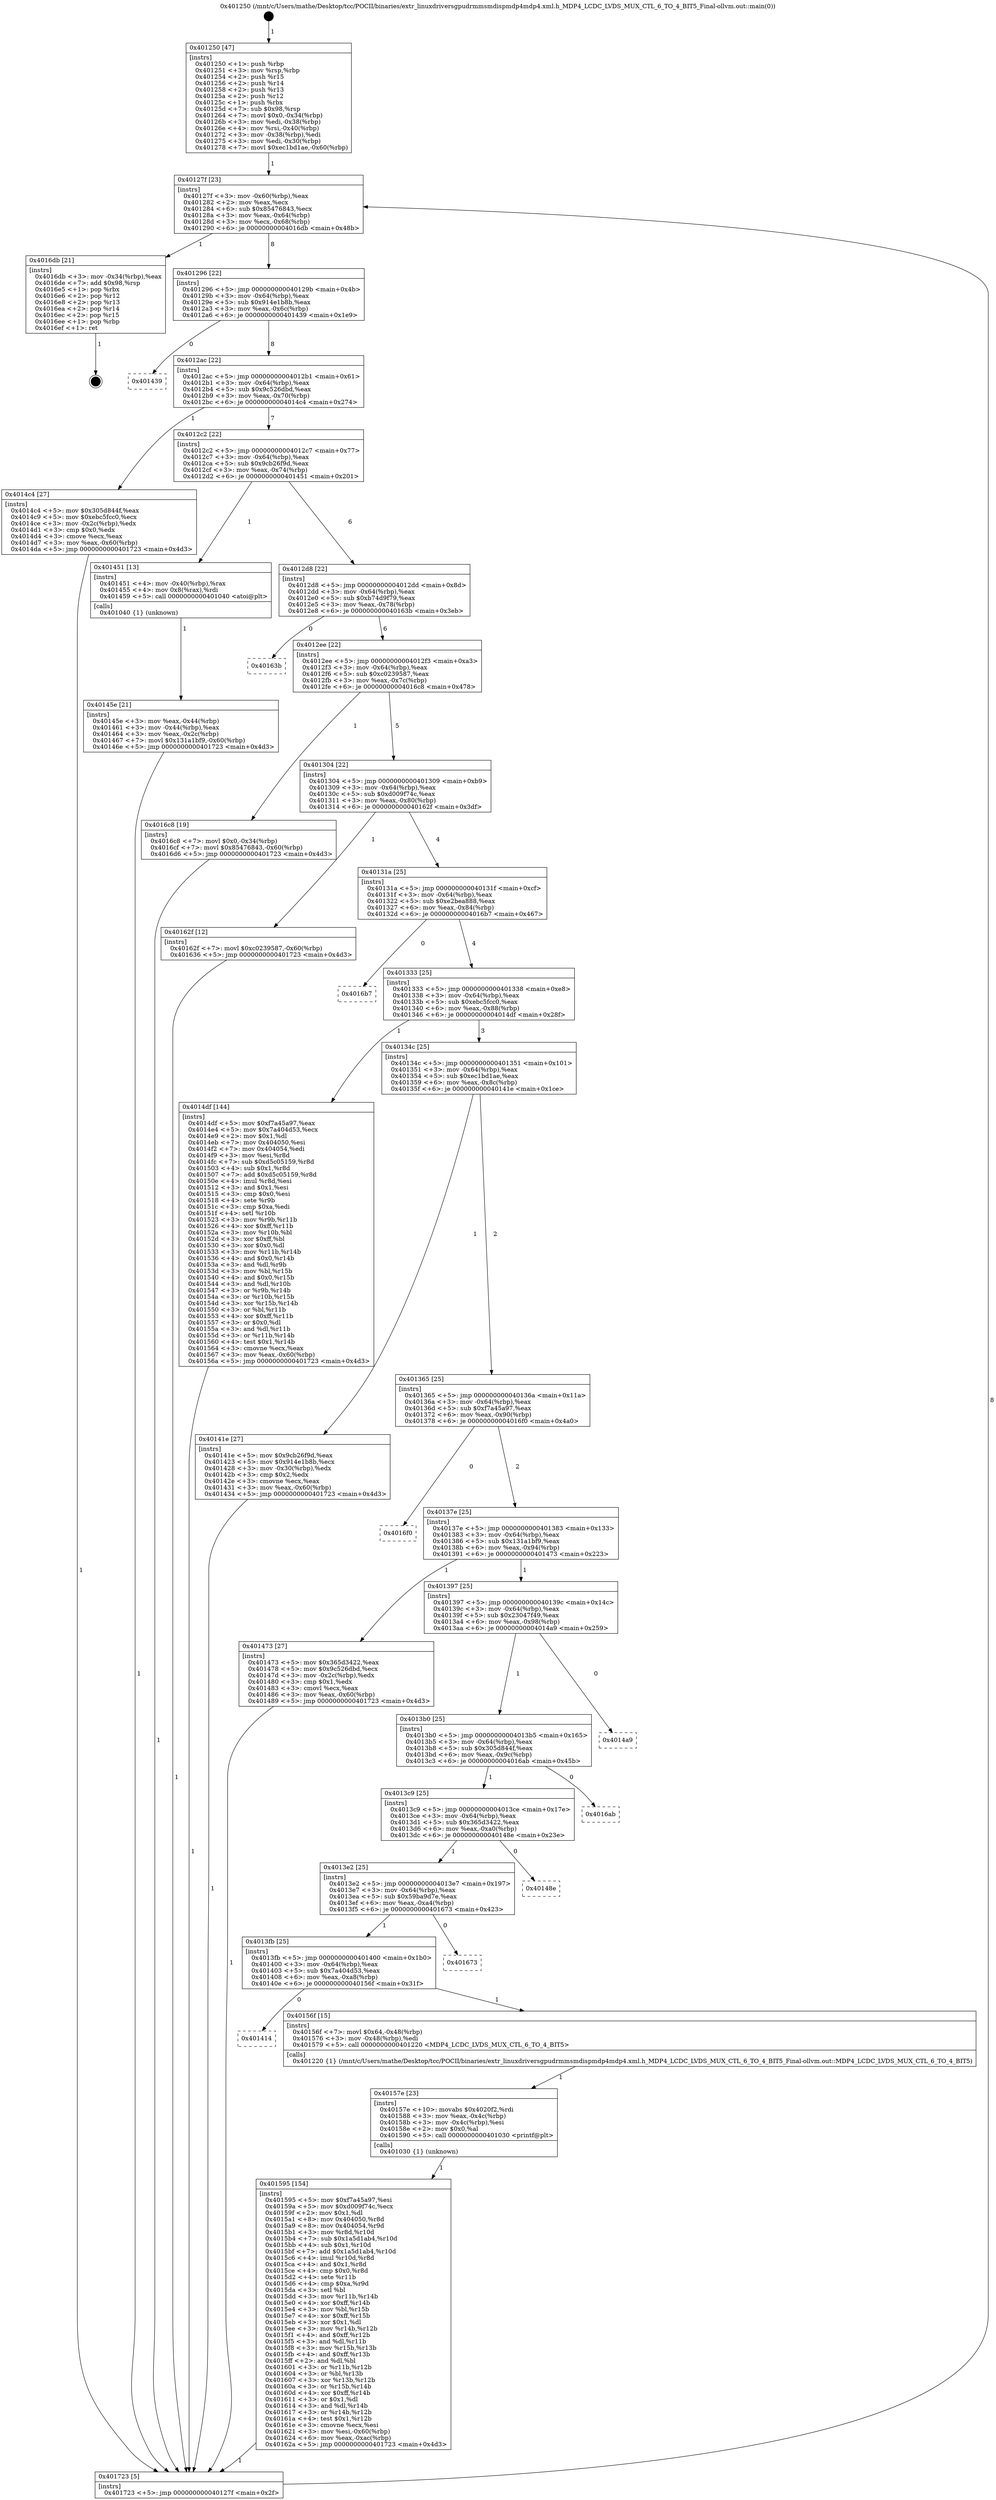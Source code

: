 digraph "0x401250" {
  label = "0x401250 (/mnt/c/Users/mathe/Desktop/tcc/POCII/binaries/extr_linuxdriversgpudrmmsmdispmdp4mdp4.xml.h_MDP4_LCDC_LVDS_MUX_CTL_6_TO_4_BIT5_Final-ollvm.out::main(0))"
  labelloc = "t"
  node[shape=record]

  Entry [label="",width=0.3,height=0.3,shape=circle,fillcolor=black,style=filled]
  "0x40127f" [label="{
     0x40127f [23]\l
     | [instrs]\l
     &nbsp;&nbsp;0x40127f \<+3\>: mov -0x60(%rbp),%eax\l
     &nbsp;&nbsp;0x401282 \<+2\>: mov %eax,%ecx\l
     &nbsp;&nbsp;0x401284 \<+6\>: sub $0x85476843,%ecx\l
     &nbsp;&nbsp;0x40128a \<+3\>: mov %eax,-0x64(%rbp)\l
     &nbsp;&nbsp;0x40128d \<+3\>: mov %ecx,-0x68(%rbp)\l
     &nbsp;&nbsp;0x401290 \<+6\>: je 00000000004016db \<main+0x48b\>\l
  }"]
  "0x4016db" [label="{
     0x4016db [21]\l
     | [instrs]\l
     &nbsp;&nbsp;0x4016db \<+3\>: mov -0x34(%rbp),%eax\l
     &nbsp;&nbsp;0x4016de \<+7\>: add $0x98,%rsp\l
     &nbsp;&nbsp;0x4016e5 \<+1\>: pop %rbx\l
     &nbsp;&nbsp;0x4016e6 \<+2\>: pop %r12\l
     &nbsp;&nbsp;0x4016e8 \<+2\>: pop %r13\l
     &nbsp;&nbsp;0x4016ea \<+2\>: pop %r14\l
     &nbsp;&nbsp;0x4016ec \<+2\>: pop %r15\l
     &nbsp;&nbsp;0x4016ee \<+1\>: pop %rbp\l
     &nbsp;&nbsp;0x4016ef \<+1\>: ret\l
  }"]
  "0x401296" [label="{
     0x401296 [22]\l
     | [instrs]\l
     &nbsp;&nbsp;0x401296 \<+5\>: jmp 000000000040129b \<main+0x4b\>\l
     &nbsp;&nbsp;0x40129b \<+3\>: mov -0x64(%rbp),%eax\l
     &nbsp;&nbsp;0x40129e \<+5\>: sub $0x914e1b8b,%eax\l
     &nbsp;&nbsp;0x4012a3 \<+3\>: mov %eax,-0x6c(%rbp)\l
     &nbsp;&nbsp;0x4012a6 \<+6\>: je 0000000000401439 \<main+0x1e9\>\l
  }"]
  Exit [label="",width=0.3,height=0.3,shape=circle,fillcolor=black,style=filled,peripheries=2]
  "0x401439" [label="{
     0x401439\l
  }", style=dashed]
  "0x4012ac" [label="{
     0x4012ac [22]\l
     | [instrs]\l
     &nbsp;&nbsp;0x4012ac \<+5\>: jmp 00000000004012b1 \<main+0x61\>\l
     &nbsp;&nbsp;0x4012b1 \<+3\>: mov -0x64(%rbp),%eax\l
     &nbsp;&nbsp;0x4012b4 \<+5\>: sub $0x9c526dbd,%eax\l
     &nbsp;&nbsp;0x4012b9 \<+3\>: mov %eax,-0x70(%rbp)\l
     &nbsp;&nbsp;0x4012bc \<+6\>: je 00000000004014c4 \<main+0x274\>\l
  }"]
  "0x401595" [label="{
     0x401595 [154]\l
     | [instrs]\l
     &nbsp;&nbsp;0x401595 \<+5\>: mov $0xf7a45a97,%esi\l
     &nbsp;&nbsp;0x40159a \<+5\>: mov $0xd009f74c,%ecx\l
     &nbsp;&nbsp;0x40159f \<+2\>: mov $0x1,%dl\l
     &nbsp;&nbsp;0x4015a1 \<+8\>: mov 0x404050,%r8d\l
     &nbsp;&nbsp;0x4015a9 \<+8\>: mov 0x404054,%r9d\l
     &nbsp;&nbsp;0x4015b1 \<+3\>: mov %r8d,%r10d\l
     &nbsp;&nbsp;0x4015b4 \<+7\>: sub $0x1a5d1ab4,%r10d\l
     &nbsp;&nbsp;0x4015bb \<+4\>: sub $0x1,%r10d\l
     &nbsp;&nbsp;0x4015bf \<+7\>: add $0x1a5d1ab4,%r10d\l
     &nbsp;&nbsp;0x4015c6 \<+4\>: imul %r10d,%r8d\l
     &nbsp;&nbsp;0x4015ca \<+4\>: and $0x1,%r8d\l
     &nbsp;&nbsp;0x4015ce \<+4\>: cmp $0x0,%r8d\l
     &nbsp;&nbsp;0x4015d2 \<+4\>: sete %r11b\l
     &nbsp;&nbsp;0x4015d6 \<+4\>: cmp $0xa,%r9d\l
     &nbsp;&nbsp;0x4015da \<+3\>: setl %bl\l
     &nbsp;&nbsp;0x4015dd \<+3\>: mov %r11b,%r14b\l
     &nbsp;&nbsp;0x4015e0 \<+4\>: xor $0xff,%r14b\l
     &nbsp;&nbsp;0x4015e4 \<+3\>: mov %bl,%r15b\l
     &nbsp;&nbsp;0x4015e7 \<+4\>: xor $0xff,%r15b\l
     &nbsp;&nbsp;0x4015eb \<+3\>: xor $0x1,%dl\l
     &nbsp;&nbsp;0x4015ee \<+3\>: mov %r14b,%r12b\l
     &nbsp;&nbsp;0x4015f1 \<+4\>: and $0xff,%r12b\l
     &nbsp;&nbsp;0x4015f5 \<+3\>: and %dl,%r11b\l
     &nbsp;&nbsp;0x4015f8 \<+3\>: mov %r15b,%r13b\l
     &nbsp;&nbsp;0x4015fb \<+4\>: and $0xff,%r13b\l
     &nbsp;&nbsp;0x4015ff \<+2\>: and %dl,%bl\l
     &nbsp;&nbsp;0x401601 \<+3\>: or %r11b,%r12b\l
     &nbsp;&nbsp;0x401604 \<+3\>: or %bl,%r13b\l
     &nbsp;&nbsp;0x401607 \<+3\>: xor %r13b,%r12b\l
     &nbsp;&nbsp;0x40160a \<+3\>: or %r15b,%r14b\l
     &nbsp;&nbsp;0x40160d \<+4\>: xor $0xff,%r14b\l
     &nbsp;&nbsp;0x401611 \<+3\>: or $0x1,%dl\l
     &nbsp;&nbsp;0x401614 \<+3\>: and %dl,%r14b\l
     &nbsp;&nbsp;0x401617 \<+3\>: or %r14b,%r12b\l
     &nbsp;&nbsp;0x40161a \<+4\>: test $0x1,%r12b\l
     &nbsp;&nbsp;0x40161e \<+3\>: cmovne %ecx,%esi\l
     &nbsp;&nbsp;0x401621 \<+3\>: mov %esi,-0x60(%rbp)\l
     &nbsp;&nbsp;0x401624 \<+6\>: mov %eax,-0xac(%rbp)\l
     &nbsp;&nbsp;0x40162a \<+5\>: jmp 0000000000401723 \<main+0x4d3\>\l
  }"]
  "0x4014c4" [label="{
     0x4014c4 [27]\l
     | [instrs]\l
     &nbsp;&nbsp;0x4014c4 \<+5\>: mov $0x305d844f,%eax\l
     &nbsp;&nbsp;0x4014c9 \<+5\>: mov $0xebc5fcc0,%ecx\l
     &nbsp;&nbsp;0x4014ce \<+3\>: mov -0x2c(%rbp),%edx\l
     &nbsp;&nbsp;0x4014d1 \<+3\>: cmp $0x0,%edx\l
     &nbsp;&nbsp;0x4014d4 \<+3\>: cmove %ecx,%eax\l
     &nbsp;&nbsp;0x4014d7 \<+3\>: mov %eax,-0x60(%rbp)\l
     &nbsp;&nbsp;0x4014da \<+5\>: jmp 0000000000401723 \<main+0x4d3\>\l
  }"]
  "0x4012c2" [label="{
     0x4012c2 [22]\l
     | [instrs]\l
     &nbsp;&nbsp;0x4012c2 \<+5\>: jmp 00000000004012c7 \<main+0x77\>\l
     &nbsp;&nbsp;0x4012c7 \<+3\>: mov -0x64(%rbp),%eax\l
     &nbsp;&nbsp;0x4012ca \<+5\>: sub $0x9cb26f9d,%eax\l
     &nbsp;&nbsp;0x4012cf \<+3\>: mov %eax,-0x74(%rbp)\l
     &nbsp;&nbsp;0x4012d2 \<+6\>: je 0000000000401451 \<main+0x201\>\l
  }"]
  "0x40157e" [label="{
     0x40157e [23]\l
     | [instrs]\l
     &nbsp;&nbsp;0x40157e \<+10\>: movabs $0x4020f2,%rdi\l
     &nbsp;&nbsp;0x401588 \<+3\>: mov %eax,-0x4c(%rbp)\l
     &nbsp;&nbsp;0x40158b \<+3\>: mov -0x4c(%rbp),%esi\l
     &nbsp;&nbsp;0x40158e \<+2\>: mov $0x0,%al\l
     &nbsp;&nbsp;0x401590 \<+5\>: call 0000000000401030 \<printf@plt\>\l
     | [calls]\l
     &nbsp;&nbsp;0x401030 \{1\} (unknown)\l
  }"]
  "0x401451" [label="{
     0x401451 [13]\l
     | [instrs]\l
     &nbsp;&nbsp;0x401451 \<+4\>: mov -0x40(%rbp),%rax\l
     &nbsp;&nbsp;0x401455 \<+4\>: mov 0x8(%rax),%rdi\l
     &nbsp;&nbsp;0x401459 \<+5\>: call 0000000000401040 \<atoi@plt\>\l
     | [calls]\l
     &nbsp;&nbsp;0x401040 \{1\} (unknown)\l
  }"]
  "0x4012d8" [label="{
     0x4012d8 [22]\l
     | [instrs]\l
     &nbsp;&nbsp;0x4012d8 \<+5\>: jmp 00000000004012dd \<main+0x8d\>\l
     &nbsp;&nbsp;0x4012dd \<+3\>: mov -0x64(%rbp),%eax\l
     &nbsp;&nbsp;0x4012e0 \<+5\>: sub $0xb74d9f79,%eax\l
     &nbsp;&nbsp;0x4012e5 \<+3\>: mov %eax,-0x78(%rbp)\l
     &nbsp;&nbsp;0x4012e8 \<+6\>: je 000000000040163b \<main+0x3eb\>\l
  }"]
  "0x401414" [label="{
     0x401414\l
  }", style=dashed]
  "0x40163b" [label="{
     0x40163b\l
  }", style=dashed]
  "0x4012ee" [label="{
     0x4012ee [22]\l
     | [instrs]\l
     &nbsp;&nbsp;0x4012ee \<+5\>: jmp 00000000004012f3 \<main+0xa3\>\l
     &nbsp;&nbsp;0x4012f3 \<+3\>: mov -0x64(%rbp),%eax\l
     &nbsp;&nbsp;0x4012f6 \<+5\>: sub $0xc0239587,%eax\l
     &nbsp;&nbsp;0x4012fb \<+3\>: mov %eax,-0x7c(%rbp)\l
     &nbsp;&nbsp;0x4012fe \<+6\>: je 00000000004016c8 \<main+0x478\>\l
  }"]
  "0x40156f" [label="{
     0x40156f [15]\l
     | [instrs]\l
     &nbsp;&nbsp;0x40156f \<+7\>: movl $0x64,-0x48(%rbp)\l
     &nbsp;&nbsp;0x401576 \<+3\>: mov -0x48(%rbp),%edi\l
     &nbsp;&nbsp;0x401579 \<+5\>: call 0000000000401220 \<MDP4_LCDC_LVDS_MUX_CTL_6_TO_4_BIT5\>\l
     | [calls]\l
     &nbsp;&nbsp;0x401220 \{1\} (/mnt/c/Users/mathe/Desktop/tcc/POCII/binaries/extr_linuxdriversgpudrmmsmdispmdp4mdp4.xml.h_MDP4_LCDC_LVDS_MUX_CTL_6_TO_4_BIT5_Final-ollvm.out::MDP4_LCDC_LVDS_MUX_CTL_6_TO_4_BIT5)\l
  }"]
  "0x4016c8" [label="{
     0x4016c8 [19]\l
     | [instrs]\l
     &nbsp;&nbsp;0x4016c8 \<+7\>: movl $0x0,-0x34(%rbp)\l
     &nbsp;&nbsp;0x4016cf \<+7\>: movl $0x85476843,-0x60(%rbp)\l
     &nbsp;&nbsp;0x4016d6 \<+5\>: jmp 0000000000401723 \<main+0x4d3\>\l
  }"]
  "0x401304" [label="{
     0x401304 [22]\l
     | [instrs]\l
     &nbsp;&nbsp;0x401304 \<+5\>: jmp 0000000000401309 \<main+0xb9\>\l
     &nbsp;&nbsp;0x401309 \<+3\>: mov -0x64(%rbp),%eax\l
     &nbsp;&nbsp;0x40130c \<+5\>: sub $0xd009f74c,%eax\l
     &nbsp;&nbsp;0x401311 \<+3\>: mov %eax,-0x80(%rbp)\l
     &nbsp;&nbsp;0x401314 \<+6\>: je 000000000040162f \<main+0x3df\>\l
  }"]
  "0x4013fb" [label="{
     0x4013fb [25]\l
     | [instrs]\l
     &nbsp;&nbsp;0x4013fb \<+5\>: jmp 0000000000401400 \<main+0x1b0\>\l
     &nbsp;&nbsp;0x401400 \<+3\>: mov -0x64(%rbp),%eax\l
     &nbsp;&nbsp;0x401403 \<+5\>: sub $0x7a404d53,%eax\l
     &nbsp;&nbsp;0x401408 \<+6\>: mov %eax,-0xa8(%rbp)\l
     &nbsp;&nbsp;0x40140e \<+6\>: je 000000000040156f \<main+0x31f\>\l
  }"]
  "0x40162f" [label="{
     0x40162f [12]\l
     | [instrs]\l
     &nbsp;&nbsp;0x40162f \<+7\>: movl $0xc0239587,-0x60(%rbp)\l
     &nbsp;&nbsp;0x401636 \<+5\>: jmp 0000000000401723 \<main+0x4d3\>\l
  }"]
  "0x40131a" [label="{
     0x40131a [25]\l
     | [instrs]\l
     &nbsp;&nbsp;0x40131a \<+5\>: jmp 000000000040131f \<main+0xcf\>\l
     &nbsp;&nbsp;0x40131f \<+3\>: mov -0x64(%rbp),%eax\l
     &nbsp;&nbsp;0x401322 \<+5\>: sub $0xe2bea888,%eax\l
     &nbsp;&nbsp;0x401327 \<+6\>: mov %eax,-0x84(%rbp)\l
     &nbsp;&nbsp;0x40132d \<+6\>: je 00000000004016b7 \<main+0x467\>\l
  }"]
  "0x401673" [label="{
     0x401673\l
  }", style=dashed]
  "0x4016b7" [label="{
     0x4016b7\l
  }", style=dashed]
  "0x401333" [label="{
     0x401333 [25]\l
     | [instrs]\l
     &nbsp;&nbsp;0x401333 \<+5\>: jmp 0000000000401338 \<main+0xe8\>\l
     &nbsp;&nbsp;0x401338 \<+3\>: mov -0x64(%rbp),%eax\l
     &nbsp;&nbsp;0x40133b \<+5\>: sub $0xebc5fcc0,%eax\l
     &nbsp;&nbsp;0x401340 \<+6\>: mov %eax,-0x88(%rbp)\l
     &nbsp;&nbsp;0x401346 \<+6\>: je 00000000004014df \<main+0x28f\>\l
  }"]
  "0x4013e2" [label="{
     0x4013e2 [25]\l
     | [instrs]\l
     &nbsp;&nbsp;0x4013e2 \<+5\>: jmp 00000000004013e7 \<main+0x197\>\l
     &nbsp;&nbsp;0x4013e7 \<+3\>: mov -0x64(%rbp),%eax\l
     &nbsp;&nbsp;0x4013ea \<+5\>: sub $0x59ba9d7e,%eax\l
     &nbsp;&nbsp;0x4013ef \<+6\>: mov %eax,-0xa4(%rbp)\l
     &nbsp;&nbsp;0x4013f5 \<+6\>: je 0000000000401673 \<main+0x423\>\l
  }"]
  "0x4014df" [label="{
     0x4014df [144]\l
     | [instrs]\l
     &nbsp;&nbsp;0x4014df \<+5\>: mov $0xf7a45a97,%eax\l
     &nbsp;&nbsp;0x4014e4 \<+5\>: mov $0x7a404d53,%ecx\l
     &nbsp;&nbsp;0x4014e9 \<+2\>: mov $0x1,%dl\l
     &nbsp;&nbsp;0x4014eb \<+7\>: mov 0x404050,%esi\l
     &nbsp;&nbsp;0x4014f2 \<+7\>: mov 0x404054,%edi\l
     &nbsp;&nbsp;0x4014f9 \<+3\>: mov %esi,%r8d\l
     &nbsp;&nbsp;0x4014fc \<+7\>: sub $0xd5c05159,%r8d\l
     &nbsp;&nbsp;0x401503 \<+4\>: sub $0x1,%r8d\l
     &nbsp;&nbsp;0x401507 \<+7\>: add $0xd5c05159,%r8d\l
     &nbsp;&nbsp;0x40150e \<+4\>: imul %r8d,%esi\l
     &nbsp;&nbsp;0x401512 \<+3\>: and $0x1,%esi\l
     &nbsp;&nbsp;0x401515 \<+3\>: cmp $0x0,%esi\l
     &nbsp;&nbsp;0x401518 \<+4\>: sete %r9b\l
     &nbsp;&nbsp;0x40151c \<+3\>: cmp $0xa,%edi\l
     &nbsp;&nbsp;0x40151f \<+4\>: setl %r10b\l
     &nbsp;&nbsp;0x401523 \<+3\>: mov %r9b,%r11b\l
     &nbsp;&nbsp;0x401526 \<+4\>: xor $0xff,%r11b\l
     &nbsp;&nbsp;0x40152a \<+3\>: mov %r10b,%bl\l
     &nbsp;&nbsp;0x40152d \<+3\>: xor $0xff,%bl\l
     &nbsp;&nbsp;0x401530 \<+3\>: xor $0x0,%dl\l
     &nbsp;&nbsp;0x401533 \<+3\>: mov %r11b,%r14b\l
     &nbsp;&nbsp;0x401536 \<+4\>: and $0x0,%r14b\l
     &nbsp;&nbsp;0x40153a \<+3\>: and %dl,%r9b\l
     &nbsp;&nbsp;0x40153d \<+3\>: mov %bl,%r15b\l
     &nbsp;&nbsp;0x401540 \<+4\>: and $0x0,%r15b\l
     &nbsp;&nbsp;0x401544 \<+3\>: and %dl,%r10b\l
     &nbsp;&nbsp;0x401547 \<+3\>: or %r9b,%r14b\l
     &nbsp;&nbsp;0x40154a \<+3\>: or %r10b,%r15b\l
     &nbsp;&nbsp;0x40154d \<+3\>: xor %r15b,%r14b\l
     &nbsp;&nbsp;0x401550 \<+3\>: or %bl,%r11b\l
     &nbsp;&nbsp;0x401553 \<+4\>: xor $0xff,%r11b\l
     &nbsp;&nbsp;0x401557 \<+3\>: or $0x0,%dl\l
     &nbsp;&nbsp;0x40155a \<+3\>: and %dl,%r11b\l
     &nbsp;&nbsp;0x40155d \<+3\>: or %r11b,%r14b\l
     &nbsp;&nbsp;0x401560 \<+4\>: test $0x1,%r14b\l
     &nbsp;&nbsp;0x401564 \<+3\>: cmovne %ecx,%eax\l
     &nbsp;&nbsp;0x401567 \<+3\>: mov %eax,-0x60(%rbp)\l
     &nbsp;&nbsp;0x40156a \<+5\>: jmp 0000000000401723 \<main+0x4d3\>\l
  }"]
  "0x40134c" [label="{
     0x40134c [25]\l
     | [instrs]\l
     &nbsp;&nbsp;0x40134c \<+5\>: jmp 0000000000401351 \<main+0x101\>\l
     &nbsp;&nbsp;0x401351 \<+3\>: mov -0x64(%rbp),%eax\l
     &nbsp;&nbsp;0x401354 \<+5\>: sub $0xec1bd1ae,%eax\l
     &nbsp;&nbsp;0x401359 \<+6\>: mov %eax,-0x8c(%rbp)\l
     &nbsp;&nbsp;0x40135f \<+6\>: je 000000000040141e \<main+0x1ce\>\l
  }"]
  "0x40148e" [label="{
     0x40148e\l
  }", style=dashed]
  "0x40141e" [label="{
     0x40141e [27]\l
     | [instrs]\l
     &nbsp;&nbsp;0x40141e \<+5\>: mov $0x9cb26f9d,%eax\l
     &nbsp;&nbsp;0x401423 \<+5\>: mov $0x914e1b8b,%ecx\l
     &nbsp;&nbsp;0x401428 \<+3\>: mov -0x30(%rbp),%edx\l
     &nbsp;&nbsp;0x40142b \<+3\>: cmp $0x2,%edx\l
     &nbsp;&nbsp;0x40142e \<+3\>: cmovne %ecx,%eax\l
     &nbsp;&nbsp;0x401431 \<+3\>: mov %eax,-0x60(%rbp)\l
     &nbsp;&nbsp;0x401434 \<+5\>: jmp 0000000000401723 \<main+0x4d3\>\l
  }"]
  "0x401365" [label="{
     0x401365 [25]\l
     | [instrs]\l
     &nbsp;&nbsp;0x401365 \<+5\>: jmp 000000000040136a \<main+0x11a\>\l
     &nbsp;&nbsp;0x40136a \<+3\>: mov -0x64(%rbp),%eax\l
     &nbsp;&nbsp;0x40136d \<+5\>: sub $0xf7a45a97,%eax\l
     &nbsp;&nbsp;0x401372 \<+6\>: mov %eax,-0x90(%rbp)\l
     &nbsp;&nbsp;0x401378 \<+6\>: je 00000000004016f0 \<main+0x4a0\>\l
  }"]
  "0x401723" [label="{
     0x401723 [5]\l
     | [instrs]\l
     &nbsp;&nbsp;0x401723 \<+5\>: jmp 000000000040127f \<main+0x2f\>\l
  }"]
  "0x401250" [label="{
     0x401250 [47]\l
     | [instrs]\l
     &nbsp;&nbsp;0x401250 \<+1\>: push %rbp\l
     &nbsp;&nbsp;0x401251 \<+3\>: mov %rsp,%rbp\l
     &nbsp;&nbsp;0x401254 \<+2\>: push %r15\l
     &nbsp;&nbsp;0x401256 \<+2\>: push %r14\l
     &nbsp;&nbsp;0x401258 \<+2\>: push %r13\l
     &nbsp;&nbsp;0x40125a \<+2\>: push %r12\l
     &nbsp;&nbsp;0x40125c \<+1\>: push %rbx\l
     &nbsp;&nbsp;0x40125d \<+7\>: sub $0x98,%rsp\l
     &nbsp;&nbsp;0x401264 \<+7\>: movl $0x0,-0x34(%rbp)\l
     &nbsp;&nbsp;0x40126b \<+3\>: mov %edi,-0x38(%rbp)\l
     &nbsp;&nbsp;0x40126e \<+4\>: mov %rsi,-0x40(%rbp)\l
     &nbsp;&nbsp;0x401272 \<+3\>: mov -0x38(%rbp),%edi\l
     &nbsp;&nbsp;0x401275 \<+3\>: mov %edi,-0x30(%rbp)\l
     &nbsp;&nbsp;0x401278 \<+7\>: movl $0xec1bd1ae,-0x60(%rbp)\l
  }"]
  "0x40145e" [label="{
     0x40145e [21]\l
     | [instrs]\l
     &nbsp;&nbsp;0x40145e \<+3\>: mov %eax,-0x44(%rbp)\l
     &nbsp;&nbsp;0x401461 \<+3\>: mov -0x44(%rbp),%eax\l
     &nbsp;&nbsp;0x401464 \<+3\>: mov %eax,-0x2c(%rbp)\l
     &nbsp;&nbsp;0x401467 \<+7\>: movl $0x131a1bf9,-0x60(%rbp)\l
     &nbsp;&nbsp;0x40146e \<+5\>: jmp 0000000000401723 \<main+0x4d3\>\l
  }"]
  "0x4013c9" [label="{
     0x4013c9 [25]\l
     | [instrs]\l
     &nbsp;&nbsp;0x4013c9 \<+5\>: jmp 00000000004013ce \<main+0x17e\>\l
     &nbsp;&nbsp;0x4013ce \<+3\>: mov -0x64(%rbp),%eax\l
     &nbsp;&nbsp;0x4013d1 \<+5\>: sub $0x365d3422,%eax\l
     &nbsp;&nbsp;0x4013d6 \<+6\>: mov %eax,-0xa0(%rbp)\l
     &nbsp;&nbsp;0x4013dc \<+6\>: je 000000000040148e \<main+0x23e\>\l
  }"]
  "0x4016f0" [label="{
     0x4016f0\l
  }", style=dashed]
  "0x40137e" [label="{
     0x40137e [25]\l
     | [instrs]\l
     &nbsp;&nbsp;0x40137e \<+5\>: jmp 0000000000401383 \<main+0x133\>\l
     &nbsp;&nbsp;0x401383 \<+3\>: mov -0x64(%rbp),%eax\l
     &nbsp;&nbsp;0x401386 \<+5\>: sub $0x131a1bf9,%eax\l
     &nbsp;&nbsp;0x40138b \<+6\>: mov %eax,-0x94(%rbp)\l
     &nbsp;&nbsp;0x401391 \<+6\>: je 0000000000401473 \<main+0x223\>\l
  }"]
  "0x4016ab" [label="{
     0x4016ab\l
  }", style=dashed]
  "0x401473" [label="{
     0x401473 [27]\l
     | [instrs]\l
     &nbsp;&nbsp;0x401473 \<+5\>: mov $0x365d3422,%eax\l
     &nbsp;&nbsp;0x401478 \<+5\>: mov $0x9c526dbd,%ecx\l
     &nbsp;&nbsp;0x40147d \<+3\>: mov -0x2c(%rbp),%edx\l
     &nbsp;&nbsp;0x401480 \<+3\>: cmp $0x1,%edx\l
     &nbsp;&nbsp;0x401483 \<+3\>: cmovl %ecx,%eax\l
     &nbsp;&nbsp;0x401486 \<+3\>: mov %eax,-0x60(%rbp)\l
     &nbsp;&nbsp;0x401489 \<+5\>: jmp 0000000000401723 \<main+0x4d3\>\l
  }"]
  "0x401397" [label="{
     0x401397 [25]\l
     | [instrs]\l
     &nbsp;&nbsp;0x401397 \<+5\>: jmp 000000000040139c \<main+0x14c\>\l
     &nbsp;&nbsp;0x40139c \<+3\>: mov -0x64(%rbp),%eax\l
     &nbsp;&nbsp;0x40139f \<+5\>: sub $0x23047f49,%eax\l
     &nbsp;&nbsp;0x4013a4 \<+6\>: mov %eax,-0x98(%rbp)\l
     &nbsp;&nbsp;0x4013aa \<+6\>: je 00000000004014a9 \<main+0x259\>\l
  }"]
  "0x4013b0" [label="{
     0x4013b0 [25]\l
     | [instrs]\l
     &nbsp;&nbsp;0x4013b0 \<+5\>: jmp 00000000004013b5 \<main+0x165\>\l
     &nbsp;&nbsp;0x4013b5 \<+3\>: mov -0x64(%rbp),%eax\l
     &nbsp;&nbsp;0x4013b8 \<+5\>: sub $0x305d844f,%eax\l
     &nbsp;&nbsp;0x4013bd \<+6\>: mov %eax,-0x9c(%rbp)\l
     &nbsp;&nbsp;0x4013c3 \<+6\>: je 00000000004016ab \<main+0x45b\>\l
  }"]
  "0x4014a9" [label="{
     0x4014a9\l
  }", style=dashed]
  Entry -> "0x401250" [label=" 1"]
  "0x40127f" -> "0x4016db" [label=" 1"]
  "0x40127f" -> "0x401296" [label=" 8"]
  "0x4016db" -> Exit [label=" 1"]
  "0x401296" -> "0x401439" [label=" 0"]
  "0x401296" -> "0x4012ac" [label=" 8"]
  "0x4016c8" -> "0x401723" [label=" 1"]
  "0x4012ac" -> "0x4014c4" [label=" 1"]
  "0x4012ac" -> "0x4012c2" [label=" 7"]
  "0x40162f" -> "0x401723" [label=" 1"]
  "0x4012c2" -> "0x401451" [label=" 1"]
  "0x4012c2" -> "0x4012d8" [label=" 6"]
  "0x401595" -> "0x401723" [label=" 1"]
  "0x4012d8" -> "0x40163b" [label=" 0"]
  "0x4012d8" -> "0x4012ee" [label=" 6"]
  "0x40157e" -> "0x401595" [label=" 1"]
  "0x4012ee" -> "0x4016c8" [label=" 1"]
  "0x4012ee" -> "0x401304" [label=" 5"]
  "0x40156f" -> "0x40157e" [label=" 1"]
  "0x401304" -> "0x40162f" [label=" 1"]
  "0x401304" -> "0x40131a" [label=" 4"]
  "0x4013fb" -> "0x40156f" [label=" 1"]
  "0x40131a" -> "0x4016b7" [label=" 0"]
  "0x40131a" -> "0x401333" [label=" 4"]
  "0x4013fb" -> "0x401414" [label=" 0"]
  "0x401333" -> "0x4014df" [label=" 1"]
  "0x401333" -> "0x40134c" [label=" 3"]
  "0x4013e2" -> "0x401673" [label=" 0"]
  "0x40134c" -> "0x40141e" [label=" 1"]
  "0x40134c" -> "0x401365" [label=" 2"]
  "0x40141e" -> "0x401723" [label=" 1"]
  "0x401250" -> "0x40127f" [label=" 1"]
  "0x401723" -> "0x40127f" [label=" 8"]
  "0x401451" -> "0x40145e" [label=" 1"]
  "0x40145e" -> "0x401723" [label=" 1"]
  "0x4013e2" -> "0x4013fb" [label=" 1"]
  "0x401365" -> "0x4016f0" [label=" 0"]
  "0x401365" -> "0x40137e" [label=" 2"]
  "0x4013c9" -> "0x40148e" [label=" 0"]
  "0x40137e" -> "0x401473" [label=" 1"]
  "0x40137e" -> "0x401397" [label=" 1"]
  "0x401473" -> "0x401723" [label=" 1"]
  "0x4014c4" -> "0x401723" [label=" 1"]
  "0x4014df" -> "0x401723" [label=" 1"]
  "0x4013c9" -> "0x4013e2" [label=" 1"]
  "0x401397" -> "0x4014a9" [label=" 0"]
  "0x401397" -> "0x4013b0" [label=" 1"]
  "0x4013b0" -> "0x4013c9" [label=" 1"]
  "0x4013b0" -> "0x4016ab" [label=" 0"]
}
